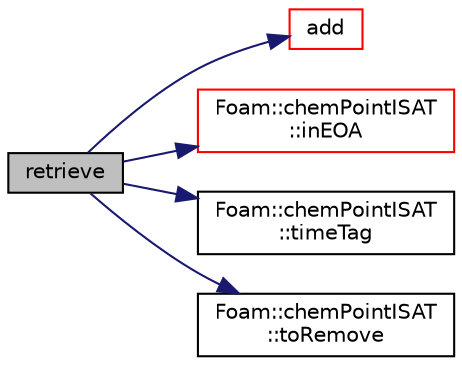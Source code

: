 digraph "retrieve"
{
  bgcolor="transparent";
  edge [fontname="Helvetica",fontsize="10",labelfontname="Helvetica",labelfontsize="10"];
  node [fontname="Helvetica",fontsize="10",shape=record];
  rankdir="LR";
  Node178 [label="retrieve",height=0.2,width=0.4,color="black", fillcolor="grey75", style="filled", fontcolor="black"];
  Node178 -> Node179 [color="midnightblue",fontsize="10",style="solid",fontname="Helvetica"];
  Node179 [label="add",height=0.2,width=0.4,color="red",URL="$a31129.html#a43753935ab5cec049001873b80d38a01",tooltip="Add information to the tabulation. "];
  Node178 -> Node183 [color="midnightblue",fontsize="10",style="solid",fontname="Helvetica"];
  Node183 [label="Foam::chemPointISAT\l::inEOA",height=0.2,width=0.4,color="red",URL="$a31125.html#a0dc6116c32e255c82471bb6ccc7cb6cb",tooltip="To RETRIEVE the mapping from the stored chemPoint phi, the query. "];
  Node178 -> Node194 [color="midnightblue",fontsize="10",style="solid",fontname="Helvetica"];
  Node194 [label="Foam::chemPointISAT\l::timeTag",height=0.2,width=0.4,color="black",URL="$a31125.html#acff82981bdc85997463a92fa15cb9033"];
  Node178 -> Node195 [color="midnightblue",fontsize="10",style="solid",fontname="Helvetica"];
  Node195 [label="Foam::chemPointISAT\l::toRemove",height=0.2,width=0.4,color="black",URL="$a31125.html#ab88a5e0780601656b51dbb7956941904"];
}
